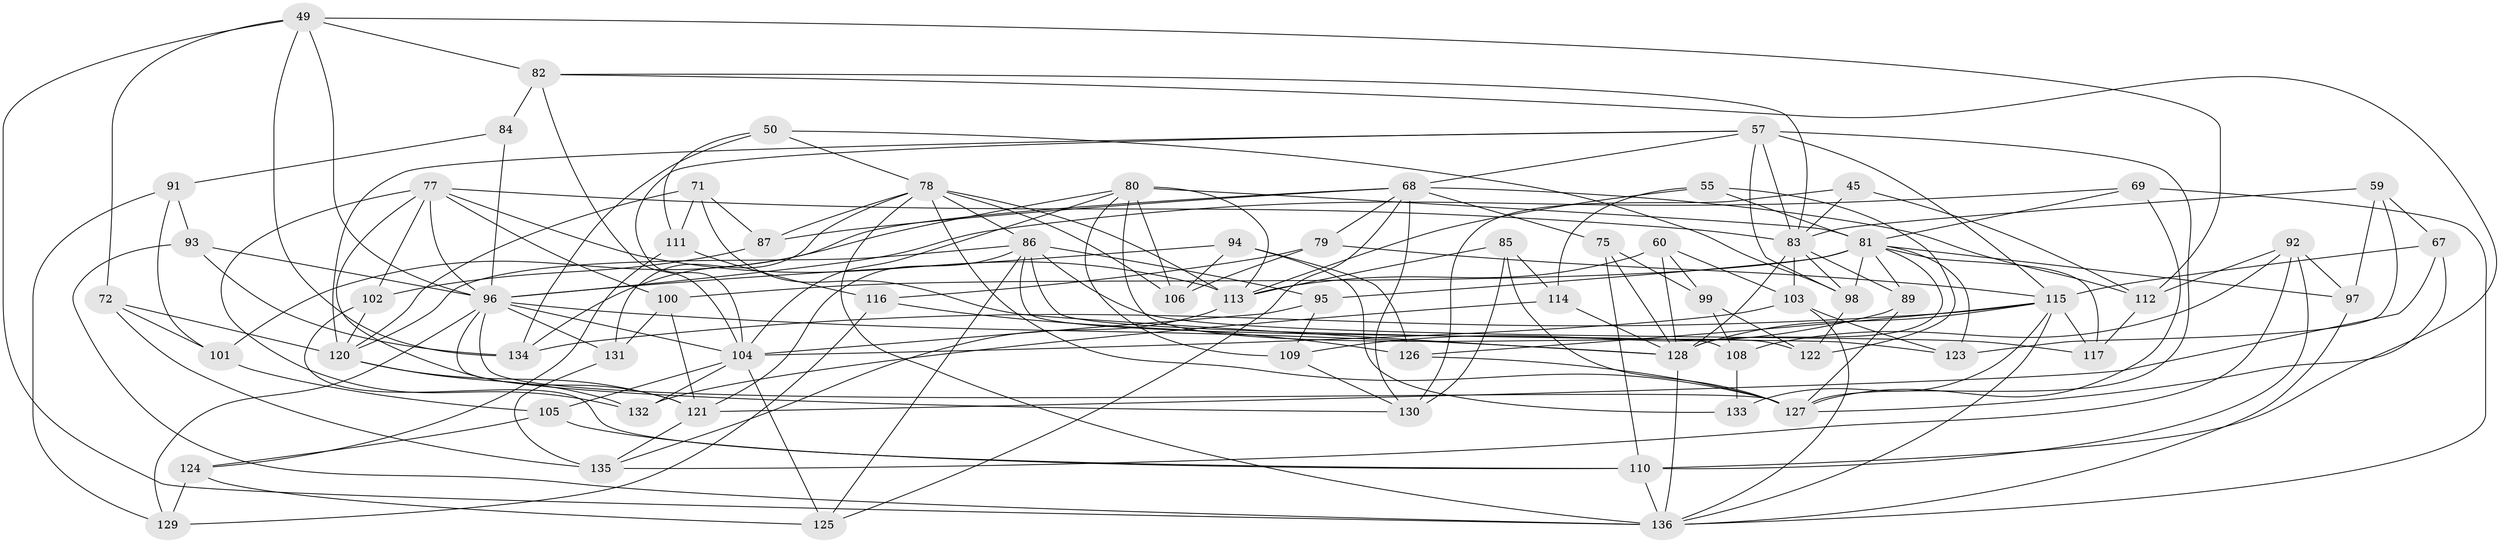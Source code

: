 // original degree distribution, {4: 1.0}
// Generated by graph-tools (version 1.1) at 2025/03/03/04/25 22:03:53]
// undirected, 68 vertices, 177 edges
graph export_dot {
graph [start="1"]
  node [color=gray90,style=filled];
  45;
  49 [super="+2+7"];
  50;
  55;
  57 [super="+4+27+46"];
  59;
  60;
  67;
  68 [super="+28"];
  69;
  71;
  72 [super="+66"];
  75;
  77 [super="+52"];
  78 [super="+11+26+58"];
  79;
  80 [super="+15+31"];
  81 [super="+36+37"];
  82 [super="+64"];
  83 [super="+56"];
  84;
  85;
  86 [super="+32+63"];
  87;
  89;
  91;
  92 [super="+17"];
  93;
  94;
  95;
  96 [super="+14+88+54"];
  97;
  98 [super="+61"];
  99;
  100;
  101;
  102;
  103 [super="+41"];
  104 [super="+16+30+73"];
  105;
  106 [super="+35"];
  108 [super="+53"];
  109;
  110 [super="+12+51"];
  111;
  112 [super="+43"];
  113 [super="+29+107"];
  114;
  115 [super="+70"];
  116;
  117 [super="+90"];
  120 [super="+24+38"];
  121 [super="+47"];
  122;
  123;
  124;
  125;
  126;
  127 [super="+76+118"];
  128 [super="+13+19+62"];
  129;
  130 [super="+39"];
  131;
  132;
  133;
  134 [super="+74"];
  135 [super="+119"];
  136 [super="+9+42+25+65"];
  45 -- 130 [weight=2];
  45 -- 83;
  45 -- 112;
  49 -- 112;
  49 -- 82;
  49 -- 134 [weight=2];
  49 -- 136;
  49 -- 96 [weight=2];
  49 -- 72;
  50 -- 111;
  50 -- 134;
  50 -- 78;
  50 -- 98;
  55 -- 114;
  55 -- 81;
  55 -- 122;
  55 -- 113;
  57 -- 127 [weight=2];
  57 -- 104 [weight=2];
  57 -- 115;
  57 -- 83 [weight=2];
  57 -- 68;
  57 -- 120;
  57 -- 98;
  59 -- 67;
  59 -- 97;
  59 -- 123;
  59 -- 83;
  60 -- 99;
  60 -- 113;
  60 -- 128;
  60 -- 103;
  67 -- 115;
  67 -- 127;
  67 -- 121;
  68 -- 101;
  68 -- 79;
  68 -- 87;
  68 -- 112;
  68 -- 130;
  68 -- 75;
  68 -- 125;
  69 -- 136;
  69 -- 96;
  69 -- 81;
  69 -- 127;
  71 -- 120;
  71 -- 111;
  71 -- 87;
  71 -- 128;
  72 -- 101;
  72 -- 120 [weight=2];
  72 -- 135 [weight=2];
  75 -- 99;
  75 -- 128;
  75 -- 110;
  77 -- 100;
  77 -- 113;
  77 -- 83 [weight=3];
  77 -- 96 [weight=2];
  77 -- 132;
  77 -- 102;
  77 -- 121;
  78 -- 106 [weight=3];
  78 -- 136 [weight=2];
  78 -- 131;
  78 -- 87;
  78 -- 113;
  78 -- 86;
  78 -- 127 [weight=2];
  79 -- 116;
  79 -- 106;
  79 -- 115;
  80 -- 113 [weight=2];
  80 -- 106;
  80 -- 134;
  80 -- 104;
  80 -- 122;
  80 -- 109;
  80 -- 81;
  81 -- 123;
  81 -- 128;
  81 -- 97;
  81 -- 98 [weight=2];
  81 -- 100;
  81 -- 117;
  81 -- 89;
  81 -- 95;
  82 -- 84 [weight=2];
  82 -- 104;
  82 -- 110;
  82 -- 83;
  83 -- 128;
  83 -- 98;
  83 -- 103;
  83 -- 89;
  84 -- 91;
  84 -- 96;
  85 -- 114;
  85 -- 130;
  85 -- 113;
  85 -- 127;
  86 -- 123;
  86 -- 120;
  86 -- 108;
  86 -- 125;
  86 -- 117;
  86 -- 95;
  86 -- 121;
  87 -- 102;
  89 -- 109;
  89 -- 127;
  91 -- 93;
  91 -- 129;
  91 -- 101;
  92 -- 112;
  92 -- 110;
  92 -- 108 [weight=2];
  92 -- 97;
  92 -- 135;
  93 -- 134;
  93 -- 96;
  93 -- 136;
  94 -- 126;
  94 -- 96;
  94 -- 133;
  94 -- 106;
  95 -- 104;
  95 -- 109;
  96 -- 130;
  96 -- 129;
  96 -- 131;
  96 -- 104;
  96 -- 128;
  96 -- 127;
  97 -- 136;
  98 -- 122;
  99 -- 108;
  99 -- 122;
  100 -- 131;
  100 -- 121;
  101 -- 105;
  102 -- 110;
  102 -- 120;
  103 -- 136 [weight=2];
  103 -- 104;
  103 -- 123;
  104 -- 105;
  104 -- 125;
  104 -- 132;
  105 -- 124;
  105 -- 110;
  108 -- 133 [weight=2];
  109 -- 130;
  110 -- 136 [weight=3];
  111 -- 124;
  111 -- 116;
  112 -- 117 [weight=2];
  113 -- 135;
  114 -- 132;
  114 -- 128;
  115 -- 136 [weight=2];
  115 -- 128 [weight=2];
  115 -- 133;
  115 -- 134;
  115 -- 117 [weight=2];
  115 -- 126;
  116 -- 126;
  116 -- 129;
  120 -- 121;
  120 -- 132;
  121 -- 135;
  124 -- 129;
  124 -- 125;
  126 -- 127;
  128 -- 136;
  131 -- 135;
}
